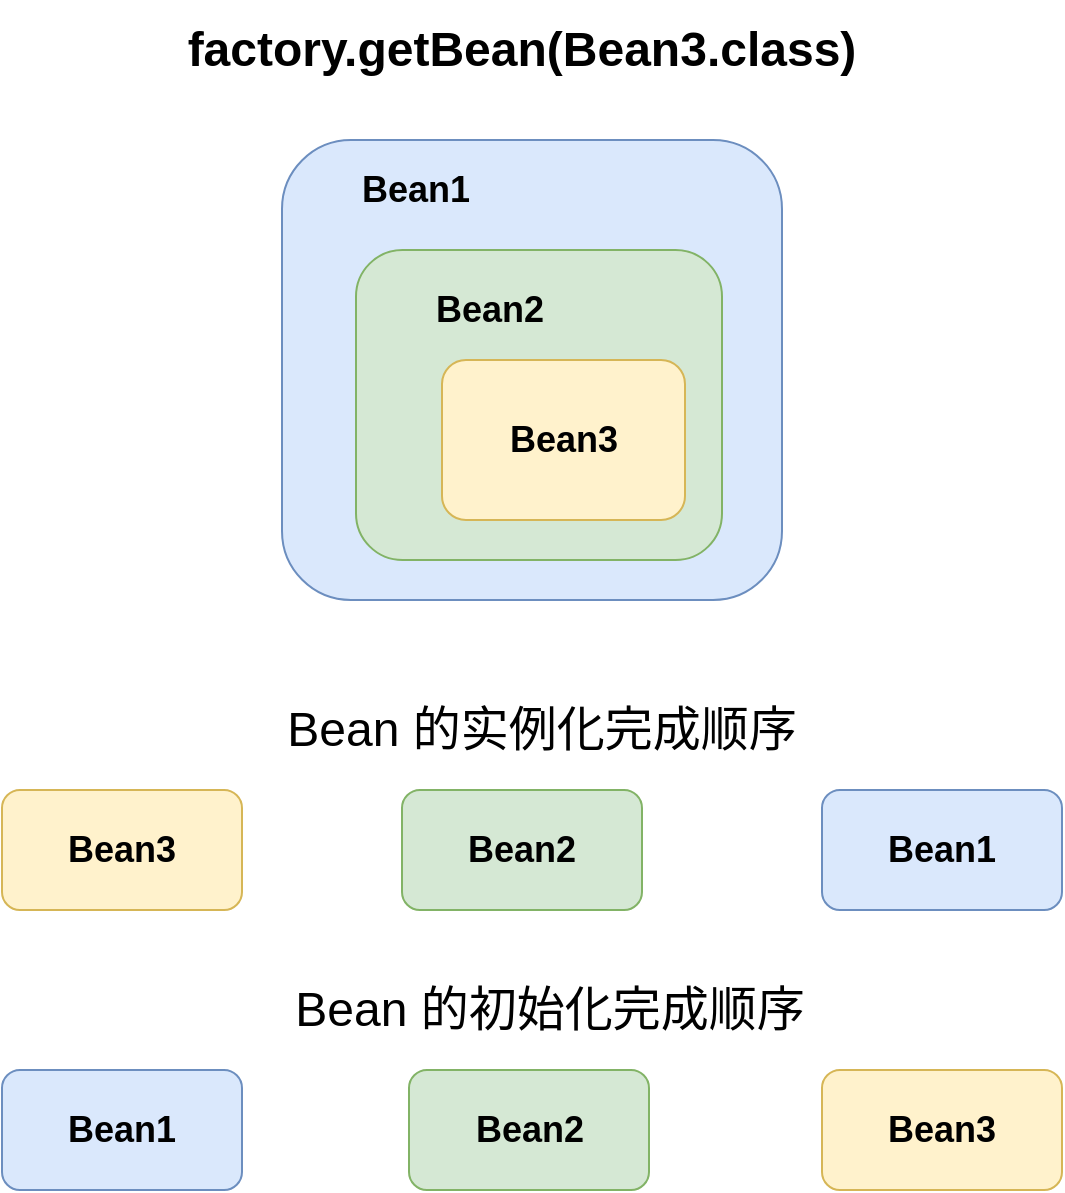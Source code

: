 <mxfile version="20.8.16" type="github">
  <diagram name="第 1 页" id="7Lkr_Ow56bsafLcugQKO">
    <mxGraphModel dx="1434" dy="764" grid="1" gridSize="10" guides="1" tooltips="1" connect="1" arrows="1" fold="1" page="1" pageScale="1" pageWidth="827" pageHeight="1169" math="0" shadow="0">
      <root>
        <mxCell id="0" />
        <mxCell id="1" parent="0" />
        <mxCell id="Xo9_a6VRl7HIQzImsxzE-1" value="" style="rounded=1;whiteSpace=wrap;html=1;fillColor=#dae8fc;strokeColor=#6c8ebf;" vertex="1" parent="1">
          <mxGeometry x="280" y="270" width="250" height="230" as="geometry" />
        </mxCell>
        <mxCell id="Xo9_a6VRl7HIQzImsxzE-2" value="" style="rounded=1;whiteSpace=wrap;html=1;fillColor=#d5e8d4;strokeColor=#82b366;" vertex="1" parent="1">
          <mxGeometry x="317" y="325" width="183" height="155" as="geometry" />
        </mxCell>
        <mxCell id="Xo9_a6VRl7HIQzImsxzE-3" value="" style="rounded=1;whiteSpace=wrap;html=1;fillColor=#fff2cc;strokeColor=#d6b656;" vertex="1" parent="1">
          <mxGeometry x="360" y="380" width="121.5" height="80" as="geometry" />
        </mxCell>
        <mxCell id="Xo9_a6VRl7HIQzImsxzE-4" value="&lt;font style=&quot;font-size: 18px;&quot;&gt;&lt;b&gt;Bean1&lt;/b&gt;&lt;/font&gt;" style="text;html=1;strokeColor=none;fillColor=none;align=center;verticalAlign=middle;whiteSpace=wrap;rounded=0;" vertex="1" parent="1">
          <mxGeometry x="317" y="280" width="60" height="30" as="geometry" />
        </mxCell>
        <mxCell id="Xo9_a6VRl7HIQzImsxzE-5" value="&lt;font style=&quot;font-size: 18px;&quot;&gt;&lt;b&gt;Bean2&lt;/b&gt;&lt;/font&gt;" style="text;html=1;strokeColor=none;fillColor=none;align=center;verticalAlign=middle;whiteSpace=wrap;rounded=0;" vertex="1" parent="1">
          <mxGeometry x="354" y="340" width="60" height="30" as="geometry" />
        </mxCell>
        <mxCell id="Xo9_a6VRl7HIQzImsxzE-6" value="&lt;font style=&quot;font-size: 18px;&quot;&gt;&lt;b&gt;Bean3&lt;/b&gt;&lt;/font&gt;" style="text;html=1;strokeColor=none;fillColor=none;align=center;verticalAlign=middle;whiteSpace=wrap;rounded=0;" vertex="1" parent="1">
          <mxGeometry x="390.75" y="405" width="60" height="30" as="geometry" />
        </mxCell>
        <mxCell id="Xo9_a6VRl7HIQzImsxzE-7" value="&lt;b&gt;&lt;font style=&quot;font-size: 24px;&quot;&gt;factory.getBean(Bean3.class)&lt;/font&gt;&lt;/b&gt;" style="text;html=1;strokeColor=none;fillColor=none;align=center;verticalAlign=middle;whiteSpace=wrap;rounded=0;fontSize=18;" vertex="1" parent="1">
          <mxGeometry x="220" y="200" width="360" height="50" as="geometry" />
        </mxCell>
        <mxCell id="Xo9_a6VRl7HIQzImsxzE-9" value="" style="rounded=1;whiteSpace=wrap;html=1;fontSize=24;fillColor=#dae8fc;strokeColor=#6c8ebf;" vertex="1" parent="1">
          <mxGeometry x="550" y="595" width="120" height="60" as="geometry" />
        </mxCell>
        <mxCell id="Xo9_a6VRl7HIQzImsxzE-10" value="" style="rounded=1;whiteSpace=wrap;html=1;fontSize=24;fillColor=#d5e8d4;strokeColor=#82b366;" vertex="1" parent="1">
          <mxGeometry x="340" y="595" width="120" height="60" as="geometry" />
        </mxCell>
        <mxCell id="Xo9_a6VRl7HIQzImsxzE-11" value="" style="rounded=1;whiteSpace=wrap;html=1;fontSize=24;fillColor=#fff2cc;strokeColor=#d6b656;" vertex="1" parent="1">
          <mxGeometry x="140" y="595" width="120" height="60" as="geometry" />
        </mxCell>
        <mxCell id="Xo9_a6VRl7HIQzImsxzE-12" value="&lt;font style=&quot;font-size: 18px;&quot;&gt;&lt;b&gt;Bean1&lt;/b&gt;&lt;/font&gt;" style="text;html=1;strokeColor=none;fillColor=none;align=center;verticalAlign=middle;whiteSpace=wrap;rounded=0;" vertex="1" parent="1">
          <mxGeometry x="580" y="610" width="60" height="30" as="geometry" />
        </mxCell>
        <mxCell id="Xo9_a6VRl7HIQzImsxzE-13" value="&lt;font style=&quot;font-size: 18px;&quot;&gt;&lt;b&gt;Bean2&lt;/b&gt;&lt;/font&gt;" style="text;html=1;strokeColor=none;fillColor=none;align=center;verticalAlign=middle;whiteSpace=wrap;rounded=0;" vertex="1" parent="1">
          <mxGeometry x="370" y="610" width="60" height="30" as="geometry" />
        </mxCell>
        <mxCell id="Xo9_a6VRl7HIQzImsxzE-14" value="&lt;font style=&quot;font-size: 18px;&quot;&gt;&lt;b&gt;Bean3&lt;/b&gt;&lt;/font&gt;" style="text;html=1;strokeColor=none;fillColor=none;align=center;verticalAlign=middle;whiteSpace=wrap;rounded=0;" vertex="1" parent="1">
          <mxGeometry x="170" y="610" width="60" height="30" as="geometry" />
        </mxCell>
        <mxCell id="Xo9_a6VRl7HIQzImsxzE-15" value="Bean 的实例化完成顺序" style="text;html=1;strokeColor=none;fillColor=none;align=center;verticalAlign=middle;whiteSpace=wrap;rounded=0;fontSize=24;" vertex="1" parent="1">
          <mxGeometry x="280" y="550" width="260" height="30" as="geometry" />
        </mxCell>
        <mxCell id="Xo9_a6VRl7HIQzImsxzE-16" value="" style="rounded=1;whiteSpace=wrap;html=1;fontSize=24;fillColor=#dae8fc;strokeColor=#6c8ebf;" vertex="1" parent="1">
          <mxGeometry x="140" y="735" width="120" height="60" as="geometry" />
        </mxCell>
        <mxCell id="Xo9_a6VRl7HIQzImsxzE-17" value="" style="rounded=1;whiteSpace=wrap;html=1;fontSize=24;fillColor=#d5e8d4;strokeColor=#82b366;" vertex="1" parent="1">
          <mxGeometry x="343.5" y="735" width="120" height="60" as="geometry" />
        </mxCell>
        <mxCell id="Xo9_a6VRl7HIQzImsxzE-18" value="" style="rounded=1;whiteSpace=wrap;html=1;fontSize=24;fillColor=#fff2cc;strokeColor=#d6b656;" vertex="1" parent="1">
          <mxGeometry x="550" y="735" width="120" height="60" as="geometry" />
        </mxCell>
        <mxCell id="Xo9_a6VRl7HIQzImsxzE-19" value="&lt;font style=&quot;font-size: 18px;&quot;&gt;&lt;b&gt;Bean1&lt;/b&gt;&lt;/font&gt;" style="text;html=1;strokeColor=none;fillColor=none;align=center;verticalAlign=middle;whiteSpace=wrap;rounded=0;" vertex="1" parent="1">
          <mxGeometry x="170" y="750" width="60" height="30" as="geometry" />
        </mxCell>
        <mxCell id="Xo9_a6VRl7HIQzImsxzE-20" value="&lt;font style=&quot;font-size: 18px;&quot;&gt;&lt;b&gt;Bean2&lt;/b&gt;&lt;/font&gt;" style="text;html=1;strokeColor=none;fillColor=none;align=center;verticalAlign=middle;whiteSpace=wrap;rounded=0;" vertex="1" parent="1">
          <mxGeometry x="373.5" y="750" width="60" height="30" as="geometry" />
        </mxCell>
        <mxCell id="Xo9_a6VRl7HIQzImsxzE-21" value="&lt;font style=&quot;font-size: 18px;&quot;&gt;&lt;b&gt;Bean3&lt;/b&gt;&lt;/font&gt;" style="text;html=1;strokeColor=none;fillColor=none;align=center;verticalAlign=middle;whiteSpace=wrap;rounded=0;" vertex="1" parent="1">
          <mxGeometry x="580" y="750" width="60" height="30" as="geometry" />
        </mxCell>
        <mxCell id="Xo9_a6VRl7HIQzImsxzE-22" value="Bean 的初始化完成顺序" style="text;html=1;strokeColor=none;fillColor=none;align=center;verticalAlign=middle;whiteSpace=wrap;rounded=0;fontSize=24;" vertex="1" parent="1">
          <mxGeometry x="283.5" y="690" width="260" height="30" as="geometry" />
        </mxCell>
      </root>
    </mxGraphModel>
  </diagram>
</mxfile>
